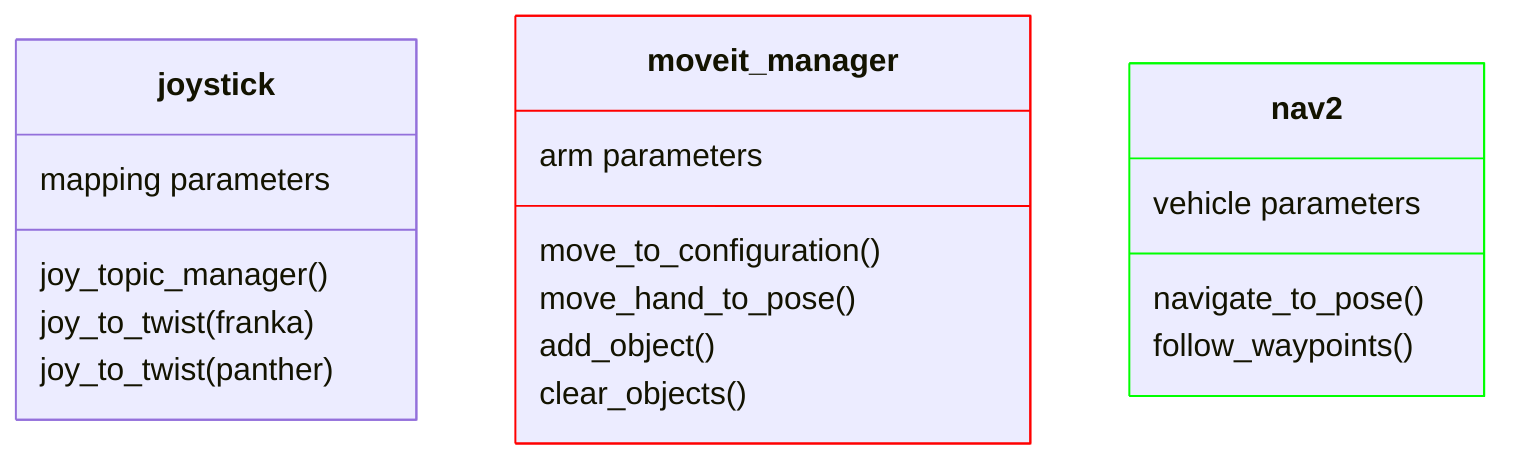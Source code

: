classDiagram

class joystick{
    mapping parameters

    joy_topic_manager()
    joy_to_twist(franka)
    joy_to_twist(panther)
}

class moveit_manager:::moveit_manager{
    arm parameters

    move_to_configuration()
    move_hand_to_pose()
    add_object()
    clear_objects()
}

class nav2:::nav2{
    vehicle parameters

    navigate_to_pose()
    follow_waypoints()
}

classDef moveit_manager stroke: #ff0000
classDef nav2 stroke: #00ff00